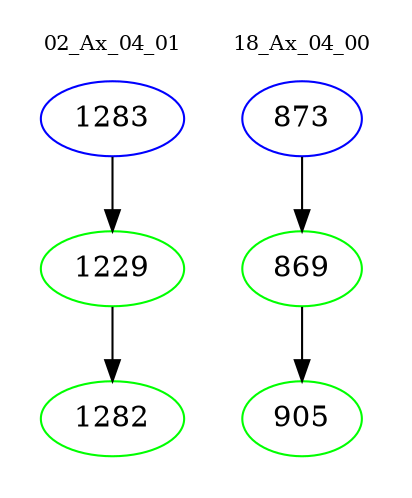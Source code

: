 digraph{
subgraph cluster_0 {
color = white
label = "02_Ax_04_01";
fontsize=10;
T0_1283 [label="1283", color="blue"]
T0_1283 -> T0_1229 [color="black"]
T0_1229 [label="1229", color="green"]
T0_1229 -> T0_1282 [color="black"]
T0_1282 [label="1282", color="green"]
}
subgraph cluster_1 {
color = white
label = "18_Ax_04_00";
fontsize=10;
T1_873 [label="873", color="blue"]
T1_873 -> T1_869 [color="black"]
T1_869 [label="869", color="green"]
T1_869 -> T1_905 [color="black"]
T1_905 [label="905", color="green"]
}
}
